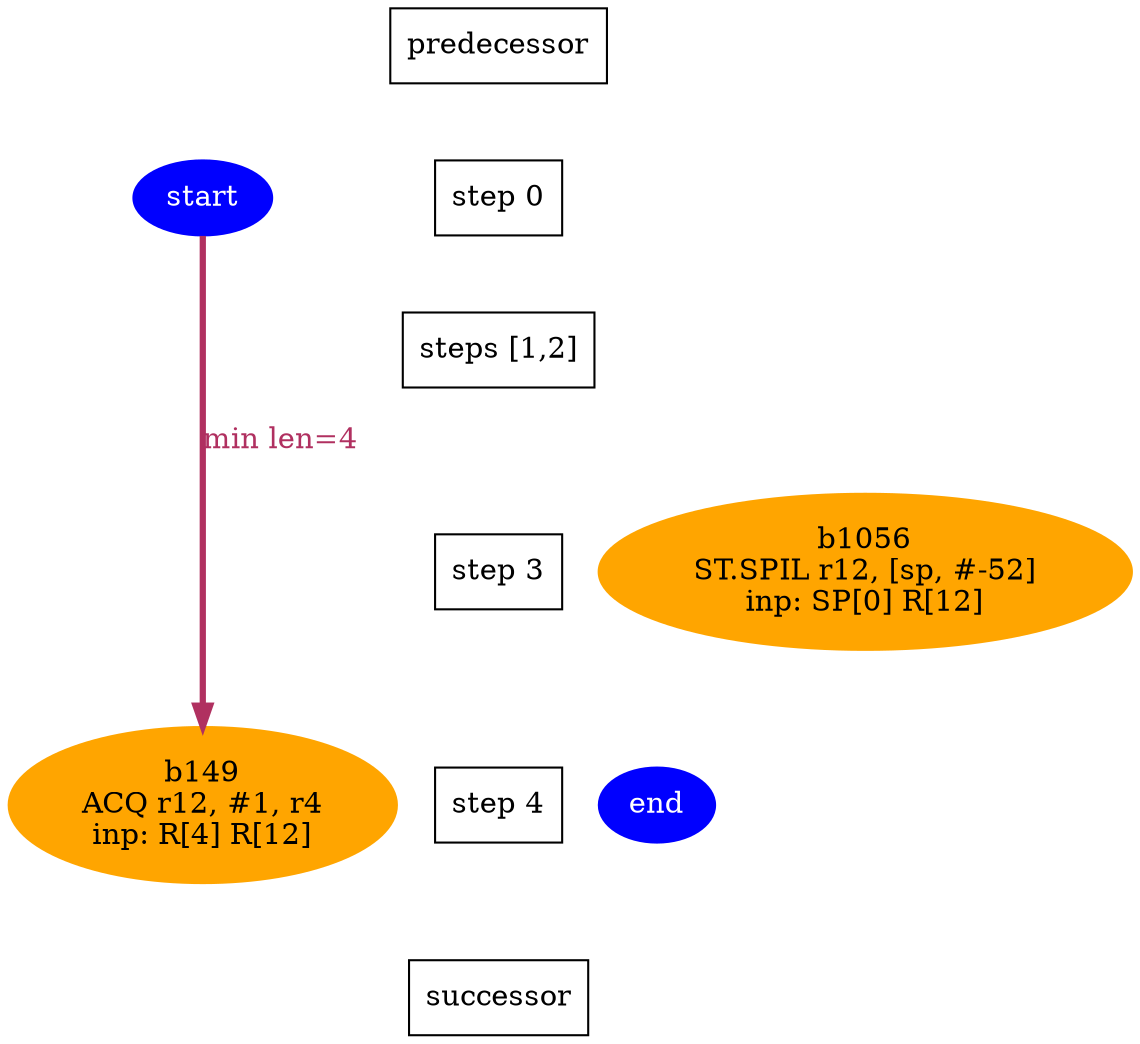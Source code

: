 digraph N {
 b149[color=orange,fontcolor=black,style=filled,label="b149\nACQ r12, #1, r4\ninp: R[4] R[12]"];  {rank=same; S4;  b149;}
 b1056[color=orange,fontcolor=black,style=filled,label="b1056\nST.SPIL r12, [sp, #-52]\ninp: SP[0] R[12]"];  {rank=same; S3;  b1056;}
 start [color=blue,fontcolor=white,style=filled,label="start"];  {rank=same; S0;  start;}
 end [color=blue,fontcolor=white,style=filled,label="end"];  {rank=same; S4;  end;}
   start -> b149 [color=maroon,fontcolor=maroon,penwidth=3,label="min len=4",weight=1000];
  Sm1 [label="predecessor",shape=box];
  S0 [label="step 0",shape=box];
  Sm1 -> S0[style=invis,weight=9000];
  S1_S2 [label="steps [1,2]",shape=box];
  S0 -> S1_S2[style=invis,weight=9000];
  S3 [label="step 3",shape=box];
  S1_S2 -> S3[style=invis,weight=9000];
  S4 [label="step 4",shape=box];
  S3 -> S4[style=invis,weight=9000];
  S5 [label="successor",shape=box];
  S4 -> S5[style=invis,weight=9000];
}
